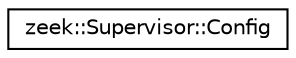 digraph "Graphical Class Hierarchy"
{
 // LATEX_PDF_SIZE
  edge [fontname="Helvetica",fontsize="10",labelfontname="Helvetica",labelfontsize="10"];
  node [fontname="Helvetica",fontsize="10",shape=record];
  rankdir="LR";
  Node0 [label="zeek::Supervisor::Config",height=0.2,width=0.4,color="black", fillcolor="white", style="filled",URL="$db/dcb/classzeek_1_1Supervisor.html#d4/d02/structzeek_1_1Supervisor_1_1Config",tooltip=" "];
}
